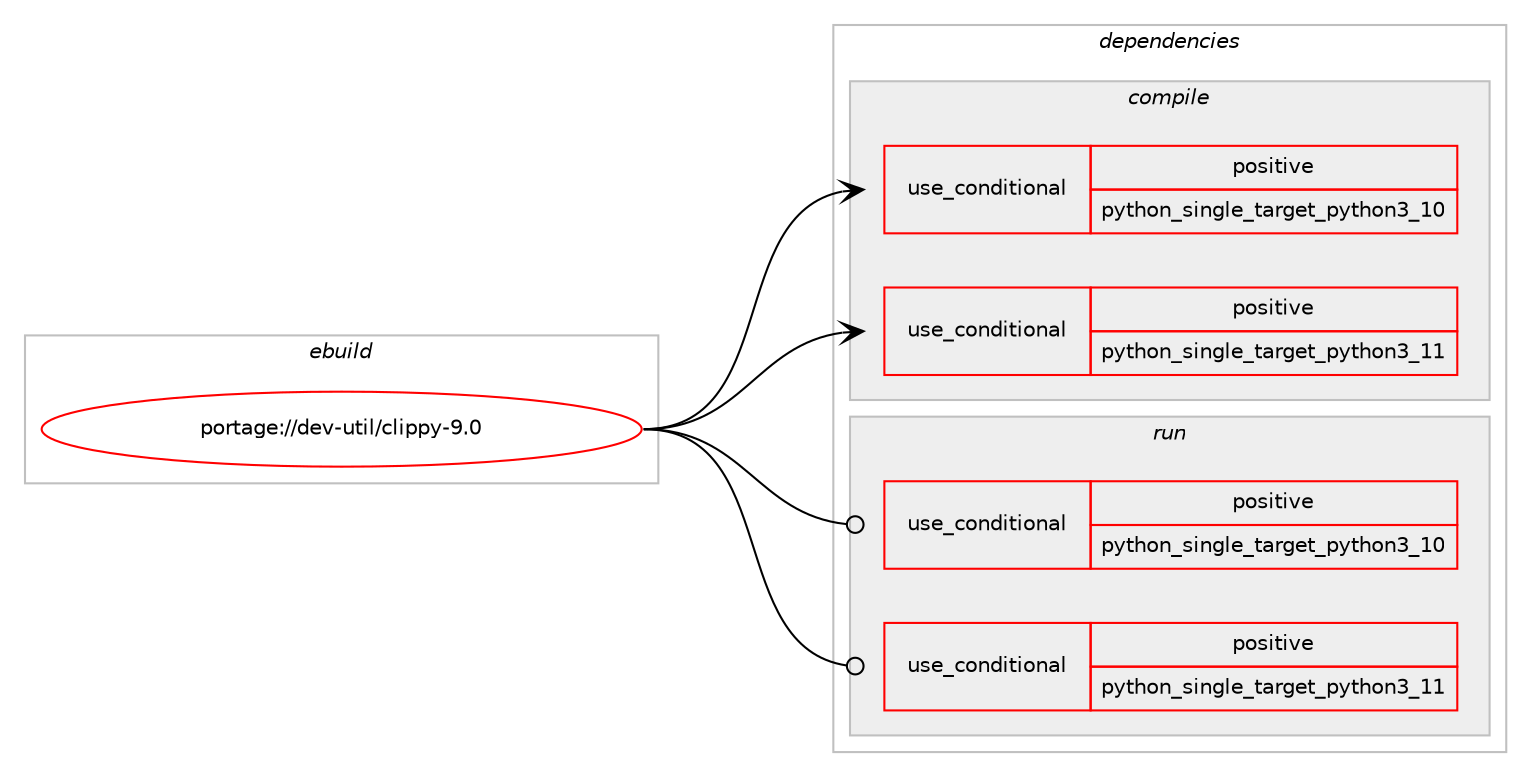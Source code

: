 digraph prolog {

# *************
# Graph options
# *************

newrank=true;
concentrate=true;
compound=true;
graph [rankdir=LR,fontname=Helvetica,fontsize=10,ranksep=1.5];#, ranksep=2.5, nodesep=0.2];
edge  [arrowhead=vee];
node  [fontname=Helvetica,fontsize=10];

# **********
# The ebuild
# **********

subgraph cluster_leftcol {
color=gray;
rank=same;
label=<<i>ebuild</i>>;
id [label="portage://dev-util/clippy-9.0", color=red, width=4, href="../dev-util/clippy-9.0.svg"];
}

# ****************
# The dependencies
# ****************

subgraph cluster_midcol {
color=gray;
label=<<i>dependencies</i>>;
subgraph cluster_compile {
fillcolor="#eeeeee";
style=filled;
label=<<i>compile</i>>;
subgraph cond58072 {
dependency108440 [label=<<TABLE BORDER="0" CELLBORDER="1" CELLSPACING="0" CELLPADDING="4"><TR><TD ROWSPAN="3" CELLPADDING="10">use_conditional</TD></TR><TR><TD>positive</TD></TR><TR><TD>python_single_target_python3_10</TD></TR></TABLE>>, shape=none, color=red];
# *** BEGIN UNKNOWN DEPENDENCY TYPE (TODO) ***
# dependency108440 -> package_dependency(portage://dev-util/clippy-9.0,install,no,dev-lang,python,none,[,,],[slot(3.10)],[])
# *** END UNKNOWN DEPENDENCY TYPE (TODO) ***

}
id:e -> dependency108440:w [weight=20,style="solid",arrowhead="vee"];
subgraph cond58073 {
dependency108441 [label=<<TABLE BORDER="0" CELLBORDER="1" CELLSPACING="0" CELLPADDING="4"><TR><TD ROWSPAN="3" CELLPADDING="10">use_conditional</TD></TR><TR><TD>positive</TD></TR><TR><TD>python_single_target_python3_11</TD></TR></TABLE>>, shape=none, color=red];
# *** BEGIN UNKNOWN DEPENDENCY TYPE (TODO) ***
# dependency108441 -> package_dependency(portage://dev-util/clippy-9.0,install,no,dev-lang,python,none,[,,],[slot(3.11)],[])
# *** END UNKNOWN DEPENDENCY TYPE (TODO) ***

}
id:e -> dependency108441:w [weight=20,style="solid",arrowhead="vee"];
# *** BEGIN UNKNOWN DEPENDENCY TYPE (TODO) ***
# id -> package_dependency(portage://dev-util/clippy-9.0,install,no,virtual,libelf,none,[,,],any_same_slot,[])
# *** END UNKNOWN DEPENDENCY TYPE (TODO) ***

}
subgraph cluster_compileandrun {
fillcolor="#eeeeee";
style=filled;
label=<<i>compile and run</i>>;
}
subgraph cluster_run {
fillcolor="#eeeeee";
style=filled;
label=<<i>run</i>>;
subgraph cond58074 {
dependency108442 [label=<<TABLE BORDER="0" CELLBORDER="1" CELLSPACING="0" CELLPADDING="4"><TR><TD ROWSPAN="3" CELLPADDING="10">use_conditional</TD></TR><TR><TD>positive</TD></TR><TR><TD>python_single_target_python3_10</TD></TR></TABLE>>, shape=none, color=red];
# *** BEGIN UNKNOWN DEPENDENCY TYPE (TODO) ***
# dependency108442 -> package_dependency(portage://dev-util/clippy-9.0,run,no,dev-lang,python,none,[,,],[slot(3.10)],[])
# *** END UNKNOWN DEPENDENCY TYPE (TODO) ***

}
id:e -> dependency108442:w [weight=20,style="solid",arrowhead="odot"];
subgraph cond58075 {
dependency108443 [label=<<TABLE BORDER="0" CELLBORDER="1" CELLSPACING="0" CELLPADDING="4"><TR><TD ROWSPAN="3" CELLPADDING="10">use_conditional</TD></TR><TR><TD>positive</TD></TR><TR><TD>python_single_target_python3_11</TD></TR></TABLE>>, shape=none, color=red];
# *** BEGIN UNKNOWN DEPENDENCY TYPE (TODO) ***
# dependency108443 -> package_dependency(portage://dev-util/clippy-9.0,run,no,dev-lang,python,none,[,,],[slot(3.11)],[])
# *** END UNKNOWN DEPENDENCY TYPE (TODO) ***

}
id:e -> dependency108443:w [weight=20,style="solid",arrowhead="odot"];
# *** BEGIN UNKNOWN DEPENDENCY TYPE (TODO) ***
# id -> package_dependency(portage://dev-util/clippy-9.0,run,no,virtual,libelf,none,[,,],any_same_slot,[])
# *** END UNKNOWN DEPENDENCY TYPE (TODO) ***

}
}

# **************
# The candidates
# **************

subgraph cluster_choices {
rank=same;
color=gray;
label=<<i>candidates</i>>;

}

}
